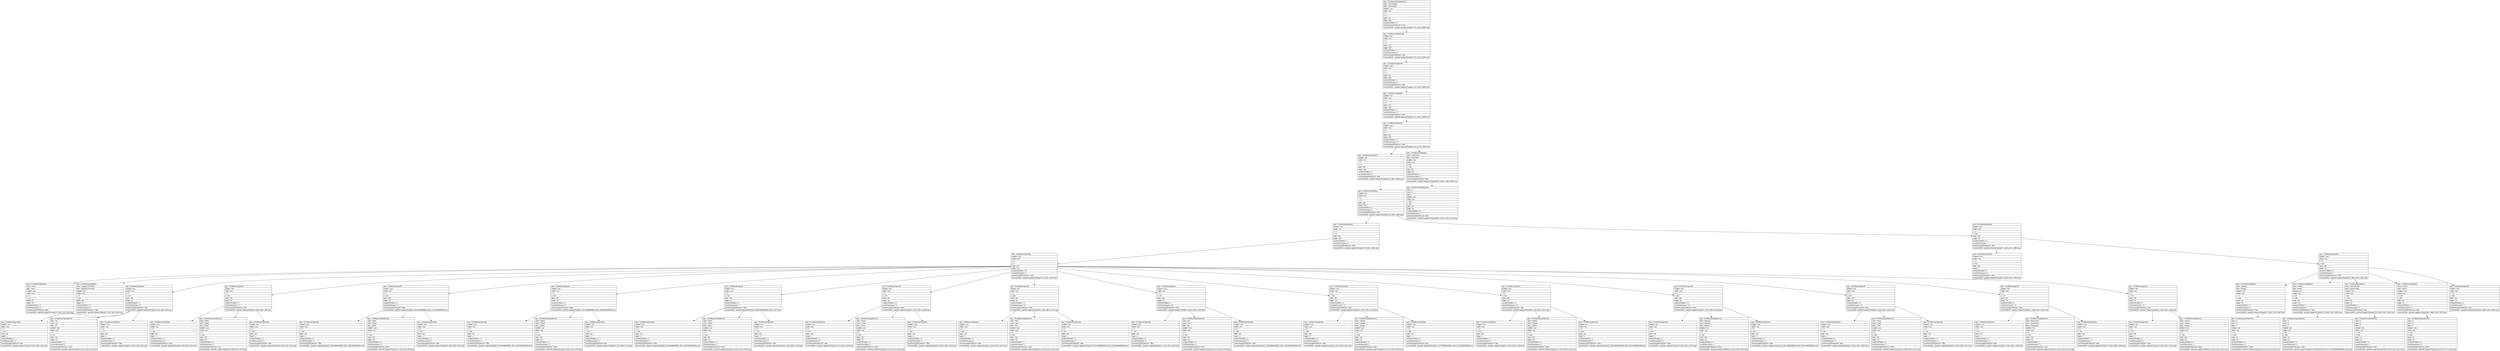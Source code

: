 digraph Layout {

	node [shape=record fontname=Arial];

	0	[label="{type = XCUIElementTypeApplication\l|name = The Guardian\l|label = The Guardian\l|enabled = true\l|visible = true\l|x = 0\l|y = 0\l|width = 414\l|height = 896\l|numberOfChildren = 2\l|eventGeneratedOnElement = false \l|screenshotPath = guardian-category/S1/pngs/0.0_0.0_1242.0_2688.0.png\l}"]
	1	[label="{type = XCUIElementTypeWindow\l|enabled = true\l|visible = true\l|x = 0\l|y = 0\l|width = 414\l|height = 896\l|numberOfChildren = 1\l|numInParentLayout = 0\l|eventGeneratedOnElement = false \l|screenshotPath = guardian-category/S1/pngs/0.0_0.0_1242.0_2688.0.png\l}"]
	2	[label="{type = XCUIElementTypeOther\l|enabled = true\l|visible = true\l|x = 0\l|y = 0\l|width = 414\l|height = 896\l|numberOfChildren = 1\l|numInParentLayout = 0\l|eventGeneratedOnElement = false \l|screenshotPath = guardian-category/S1/pngs/0.0_0.0_1242.0_2688.0.png\l}"]
	3	[label="{type = XCUIElementTypeOther\l|enabled = true\l|visible = true\l|x = 0\l|y = 0\l|width = 414\l|height = 896\l|numberOfChildren = 1\l|numInParentLayout = 0\l|eventGeneratedOnElement = false \l|screenshotPath = guardian-category/S1/pngs/0.0_0.0_1242.0_2688.0.png\l}"]
	4	[label="{type = XCUIElementTypeOther\l|enabled = true\l|visible = true\l|x = 0\l|y = 0\l|width = 414\l|height = 896\l|numberOfChildren = 2\l|numInParentLayout = 0\l|eventGeneratedOnElement = false \l|screenshotPath = guardian-category/S1/pngs/0.0_0.0_1242.0_2688.0.png\l}"]
	5	[label="{type = XCUIElementTypeOther\l|enabled = true\l|visible = true\l|x = 0\l|y = 0\l|width = 297\l|height = 896\l|numberOfChildren = 2\l|numInParentLayout = 0\l|eventGeneratedOnElement = false \l|screenshotPath = guardian-category/S1/pngs/0.0_0.0_891.0_2688.0.png\l}"]
	6	[label="{type = XCUIElementTypeButton\l|name = Close Menu\l|label = Close Menu\l|enabled = true\l|visible = true\l|x = 350\l|y = 798\l|width = 52\l|height = 52\l|numberOfChildren = 1\l|numInParentLayout = 1\l|eventGeneratedOnElement = false \l|screenshotPath = guardian-category/S1/pngs/1050.0_2394.0_1206.0_2550.0.png\l}"]
	7	[label="{type = XCUIElementTypeOther\l|enabled = true\l|visible = true\l|x = 0\l|y = 0\l|width = 297\l|height = 896\l|numberOfChildren = 2\l|numInParentLayout = 1\l|eventGeneratedOnElement = false \l|screenshotPath = guardian-category/S1/pngs/0.0_0.0_891.0_2688.0.png\l}"]
	8	[label="{type = XCUIElementTypeStaticText\l|value = \l|name = \l|label = \l|enabled = true\l|visible = true\l|x = 363\l|y = 805\l|width = 26\l|height = 33\l|numberOfChildren = 0\l|numInParentLayout = 0\l|eventGeneratedOnElement = false \l|screenshotPath = guardian-category/S1/pngs/1089.0_2415.0_1167.0_2514.0.png\l}"]
	9	[label="{type = XCUIElementTypeOther\l|enabled = true\l|visible = true\l|x = 0\l|y = 0\l|width = 297\l|height = 812\l|numberOfChildren = 1\l|numInParentLayout = 0\l|eventGeneratedOnElement = false \l|screenshotPath = guardian-category/S1/pngs/0.0_0.0_891.0_2436.0.png\l}"]
	10	[label="{type = XCUIElementTypeOther\l|enabled = true\l|visible = true\l|x = 0\l|y = 812\l|width = 297\l|height = 84\l|numberOfChildren = 2\l|numInParentLayout = 1\l|eventGeneratedOnElement = false \l|screenshotPath = guardian-category/S1/pngs/0.0_2436.0_891.0_2688.0.png\l}"]
	11	[label="{type = XCUIElementTypeTable\l|enabled = true\l|visible = true\l|x = 0\l|y = 0\l|width = 297\l|height = 812\l|numberOfChildren = 23\l|numInParentLayout = 0\l|eventGeneratedOnElement = false \l|screenshotPath = guardian-category/S1/pngs/0.0_0.0_891.0_2436.0.png\l}"]
	12	[label="{type = XCUIElementTypeOther\l|enabled = true\l|visible = true\l|x = 0\l|y = 812\l|width = 297\l|height = 1\l|numberOfChildren = 0\l|numInParentLayout = 0\l|eventGeneratedOnElement = false \l|screenshotPath = guardian-category/S1/pngs/0.0_2436.0_891.0_2439.0.png\l}"]
	13	[label="{type = XCUIElementTypeOther\l|enabled = true\l|visible = true\l|x = 8\l|y = 820\l|width = 281\l|height = 34\l|numberOfChildren = 5\l|numInParentLayout = 1\l|eventGeneratedOnElement = false \l|screenshotPath = guardian-category/S1/pngs/24.0_2460.0_867.0_2562.0.png\l}"]
	14	[label="{type = XCUIElementTypeButton\l|name = Home\l|label = Home\l|enabled = true\l|visible = true\l|x = 5\l|y = 51\l|width = 35\l|height = 34\l|numberOfChildren = 0\l|numInParentLayout = 1\l|eventGeneratedOnElement = false \l|screenshotPath = guardian-category/S1/pngs/15.0_153.0_120.0_255.0.png\l}"]
	15	[label="{type = XCUIElementTypeButton\l|name = Upgrade To Premium\l|label = Upgrade To Premium\l|enabled = true\l|visible = true\l|x = 0\l|y = 90\l|width = 297\l|height = 44\l|numberOfChildren = 1\l|numInParentLayout = 2\l|eventGeneratedOnElement = false \l|screenshotPath = guardian-category/S1/pngs/0.0_270.0_891.0_402.0.png\l}"]
	16	[label="{type = XCUIElementTypeCell\l|enabled = true\l|visible = true\l|x = 0\l|y = 134\l|width = 297\l|height = 49\l|numberOfChildren = 3\l|numInParentLayout = 3\l|eventGeneratedOnElement = false \l|screenshotPath = guardian-category/S1/pngs/0.0_402.0_891.0_549.0.png\l}"]
	17	[label="{type = XCUIElementTypeCell\l|enabled = true\l|visible = true\l|x = 0\l|y = 183\l|width = 297\l|height = 49\l|numberOfChildren = 3\l|numInParentLayout = 4\l|eventGeneratedOnElement = false \l|screenshotPath = guardian-category/S1/pngs/0.0_549.0_891.0_696.0.png\l}"]
	18	[label="{type = XCUIElementTypeCell\l|enabled = true\l|visible = true\l|x = 0\l|y = 232\l|width = 297\l|height = 49\l|numberOfChildren = 3\l|numInParentLayout = 5\l|eventGeneratedOnElement = false \l|screenshotPath = guardian-category/S1/pngs/0.0_696.0000000000001_891.0_843.0000000000001.png\l}"]
	19	[label="{type = XCUIElementTypeCell\l|enabled = true\l|visible = true\l|x = 0\l|y = 281\l|width = 297\l|height = 49\l|numberOfChildren = 3\l|numInParentLayout = 6\l|eventGeneratedOnElement = false \l|screenshotPath = guardian-category/S1/pngs/0.0_843.0000000000001_891.0_990.0000000000001.png\l}"]
	20	[label="{type = XCUIElementTypeCell\l|enabled = true\l|visible = true\l|x = 0\l|y = 330\l|width = 297\l|height = 49\l|numberOfChildren = 3\l|numInParentLayout = 7\l|eventGeneratedOnElement = false \l|screenshotPath = guardian-category/S1/pngs/0.0_990.0000000000001_891.0_1137.0.png\l}"]
	21	[label="{type = XCUIElementTypeCell\l|enabled = true\l|visible = true\l|x = 0\l|y = 379\l|width = 297\l|height = 49\l|numberOfChildren = 3\l|numInParentLayout = 8\l|eventGeneratedOnElement = false \l|screenshotPath = guardian-category/S1/pngs/0.0_1137.0_891.0_1284.0.png\l}"]
	22	[label="{type = XCUIElementTypeCell\l|enabled = true\l|visible = true\l|x = 0\l|y = 428\l|width = 297\l|height = 49\l|numberOfChildren = 3\l|numInParentLayout = 9\l|eventGeneratedOnElement = false \l|screenshotPath = guardian-category/S1/pngs/0.0_1284.0_891.0_1431.0.png\l}"]
	23	[label="{type = XCUIElementTypeCell\l|enabled = true\l|visible = true\l|x = 0\l|y = 477\l|width = 297\l|height = 49\l|numberOfChildren = 3\l|numInParentLayout = 10\l|eventGeneratedOnElement = false \l|screenshotPath = guardian-category/S1/pngs/0.0_1431.0_891.0_1578.0.png\l}"]
	24	[label="{type = XCUIElementTypeCell\l|enabled = true\l|visible = true\l|x = 0\l|y = 526\l|width = 297\l|height = 49\l|numberOfChildren = 3\l|numInParentLayout = 11\l|eventGeneratedOnElement = false \l|screenshotPath = guardian-category/S1/pngs/0.0_1578.0_891.0_1725.0.png\l}"]
	25	[label="{type = XCUIElementTypeCell\l|enabled = true\l|visible = true\l|x = 0\l|y = 575\l|width = 297\l|height = 49\l|numberOfChildren = 3\l|numInParentLayout = 12\l|eventGeneratedOnElement = false \l|screenshotPath = guardian-category/S1/pngs/0.0_1725.0_891.0_1872.0.png\l}"]
	26	[label="{type = XCUIElementTypeCell\l|enabled = true\l|visible = true\l|x = 0\l|y = 624\l|width = 297\l|height = 49\l|numberOfChildren = 3\l|numInParentLayout = 13\l|eventGeneratedOnElement = false \l|screenshotPath = guardian-category/S1/pngs/0.0_1872.0_891.0_2019.0.png\l}"]
	27	[label="{type = XCUIElementTypeCell\l|enabled = true\l|visible = true\l|x = 0\l|y = 673\l|width = 297\l|height = 49\l|numberOfChildren = 3\l|numInParentLayout = 14\l|eventGeneratedOnElement = false \l|screenshotPath = guardian-category/S1/pngs/0.0_2019.0_891.0_2166.0.png\l}"]
	28	[label="{type = XCUIElementTypeCell\l|enabled = true\l|visible = true\l|x = 0\l|y = 722\l|width = 297\l|height = 49\l|numberOfChildren = 3\l|numInParentLayout = 15\l|eventGeneratedOnElement = false \l|screenshotPath = guardian-category/S1/pngs/0.0_2166.0_891.0_2313.0.png\l}"]
	29	[label="{type = XCUIElementTypeCell\l|enabled = true\l|visible = true\l|x = 0\l|y = 771\l|width = 297\l|height = 49\l|numberOfChildren = 3\l|numInParentLayout = 16\l|eventGeneratedOnElement = false \l|screenshotPath = guardian-category/S1/pngs/0.0_2313.0_891.0_2460.0.png\l}"]
	30	[label="{type = XCUIElementTypeButton\l|name = Settings\l|label = Settings\l|enabled = true\l|visible = true\l|x = 8\l|y = 820\l|width = 34\l|height = 34\l|numberOfChildren = 1\l|numInParentLayout = 0\l|eventGeneratedOnElement = false \l|screenshotPath = guardian-category/S1/pngs/24.0_2460.0_126.0_2562.0.png\l}"]
	31	[label="{type = XCUIElementTypeButton\l|name = Profile\l|label = Profile\l|enabled = true\l|visible = true\l|x = 49\l|y = 820\l|width = 35\l|height = 34\l|numberOfChildren = 1\l|numInParentLayout = 1\l|eventGeneratedOnElement = false \l|screenshotPath = guardian-category/S1/pngs/147.0_2460.0_252.0_2562.0.png\l}"]
	32	[label="{type = XCUIElementTypeButton\l|name = Saved for later\l|label = Saved for later\l|enabled = true\l|visible = true\l|x = 91\l|y = 820\l|width = 35\l|height = 34\l|numberOfChildren = 1\l|numInParentLayout = 2\l|eventGeneratedOnElement = false \l|screenshotPath = guardian-category/S1/pngs/273.0_2460.0_378.0_2562.0.png\l}"]
	33	[label="{type = XCUIElementTypeButton\l|name = Search\l|label = Search\l|enabled = true\l|visible = true\l|x = 133\l|y = 820\l|width = 35\l|height = 34\l|numberOfChildren = 1\l|numInParentLayout = 3\l|eventGeneratedOnElement = false \l|screenshotPath = guardian-category/S1/pngs/399.0_2460.0_504.0_2562.0.png\l}"]
	34	[label="{type = XCUIElementTypeOther\l|enabled = true\l|visible = true\l|x = 175\l|y = 820\l|width = 114\l|height = 34\l|numberOfChildren = 0\l|numInParentLayout = 4\l|eventGeneratedOnElement = false \l|screenshotPath = guardian-category/S1/pngs/525.0_2460.0_867.0_2562.0.png\l}"]
	35	[label="{type = XCUIElementTypeOther\l|enabled = true\l|visible = true\l|x = 0\l|y = 134\l|width = 297\l|height = 1\l|numberOfChildren = 0\l|numInParentLayout = 0\l|eventGeneratedOnElement = false \l|screenshotPath = guardian-category/S1/pngs/0.0_402.0_891.0_405.0.png\l}"]
	36	[label="{type = XCUIElementTypeStaticText\l|value = US\l|name = US\l|label = US\l|enabled = true\l|visible = true\l|x = 5\l|y = 147\l|width = 292\l|height = 23\l|numberOfChildren = 0\l|numInParentLayout = 1\l|eventGeneratedOnElement = false \l|screenshotPath = guardian-category/S1/pngs/15.0_441.0_891.0_510.0.png\l}"]
	37	[label="{type = XCUIElementTypeOther\l|enabled = true\l|visible = true\l|x = 8\l|y = 177\l|width = 312\l|height = 1\l|numberOfChildren = 0\l|numInParentLayout = 2\l|eventGeneratedOnElement = false \l|screenshotPath = guardian-category/S1/pngs/24.0_531.0_960.0_534.0.png\l}"]
	38	[label="{type = XCUIElementTypeOther\l|enabled = true\l|visible = true\l|x = 0\l|y = 183\l|width = 297\l|height = 1\l|numberOfChildren = 0\l|numInParentLayout = 0\l|eventGeneratedOnElement = false \l|screenshotPath = guardian-category/S1/pngs/0.0_549.0_891.0_552.0.png\l}"]
	39	[label="{type = XCUIElementTypeStaticText\l|value = Politics\l|name = Politics\l|label = Politics\l|enabled = true\l|visible = true\l|x = 5\l|y = 196\l|width = 292\l|height = 23\l|numberOfChildren = 0\l|numInParentLayout = 1\l|eventGeneratedOnElement = true \l|screenshotPath = guardian-category/S1/pngs/15.0_588.0_891.0_657.0.png\l}"]
	40	[label="{type = XCUIElementTypeOther\l|enabled = true\l|visible = true\l|x = 8\l|y = 226\l|width = 312\l|height = 1\l|numberOfChildren = 0\l|numInParentLayout = 2\l|eventGeneratedOnElement = false \l|screenshotPath = guardian-category/S1/pngs/24.0_678.0_960.0_681.0.png\l}"]
	41	[label="{type = XCUIElementTypeOther\l|enabled = true\l|visible = true\l|x = 0\l|y = 232\l|width = 297\l|height = 1\l|numberOfChildren = 0\l|numInParentLayout = 0\l|eventGeneratedOnElement = false \l|screenshotPath = guardian-category/S1/pngs/0.0_696.0000000000001_891.0_699.0000000000001.png\l}"]
	42	[label="{type = XCUIElementTypeStaticText\l|value = World\l|name = World\l|label = World\l|enabled = true\l|visible = true\l|x = 5\l|y = 245\l|width = 292\l|height = 23\l|numberOfChildren = 0\l|numInParentLayout = 1\l|eventGeneratedOnElement = false \l|screenshotPath = guardian-category/S1/pngs/15.0_735.0_891.0_804.0.png\l}"]
	43	[label="{type = XCUIElementTypeOther\l|enabled = true\l|visible = true\l|x = 8\l|y = 275\l|width = 312\l|height = 1\l|numberOfChildren = 0\l|numInParentLayout = 2\l|eventGeneratedOnElement = false \l|screenshotPath = guardian-category/S1/pngs/24.0_825.0_960.0_828.0.png\l}"]
	44	[label="{type = XCUIElementTypeOther\l|enabled = true\l|visible = true\l|x = 0\l|y = 281\l|width = 297\l|height = 1\l|numberOfChildren = 0\l|numInParentLayout = 0\l|eventGeneratedOnElement = false \l|screenshotPath = guardian-category/S1/pngs/0.0_843.0000000000001_891.0_846.0000000000001.png\l}"]
	45	[label="{type = XCUIElementTypeStaticText\l|value = Opinion\l|name = Opinion\l|label = Opinion\l|enabled = true\l|visible = true\l|x = 5\l|y = 294\l|width = 292\l|height = 24\l|numberOfChildren = 0\l|numInParentLayout = 1\l|eventGeneratedOnElement = false \l|screenshotPath = guardian-category/S1/pngs/15.0_882.0_891.0_954.0.png\l}"]
	46	[label="{type = XCUIElementTypeOther\l|enabled = true\l|visible = true\l|x = 8\l|y = 324\l|width = 312\l|height = 1\l|numberOfChildren = 0\l|numInParentLayout = 2\l|eventGeneratedOnElement = false \l|screenshotPath = guardian-category/S1/pngs/24.0_972.0_960.0_975.0.png\l}"]
	47	[label="{type = XCUIElementTypeOther\l|enabled = true\l|visible = true\l|x = 0\l|y = 330\l|width = 297\l|height = 1\l|numberOfChildren = 0\l|numInParentLayout = 0\l|eventGeneratedOnElement = false \l|screenshotPath = guardian-category/S1/pngs/0.0_990.0000000000001_891.0_993.0000000000001.png\l}"]
	48	[label="{type = XCUIElementTypeStaticText\l|value = Sports\l|name = Sports\l|label = Sports\l|enabled = true\l|visible = true\l|x = 5\l|y = 343\l|width = 292\l|height = 23\l|numberOfChildren = 0\l|numInParentLayout = 1\l|eventGeneratedOnElement = false \l|screenshotPath = guardian-category/S1/pngs/15.0_1029.0_891.0_1098.0.png\l}"]
	49	[label="{type = XCUIElementTypeOther\l|enabled = true\l|visible = true\l|x = 8\l|y = 373\l|width = 312\l|height = 1\l|numberOfChildren = 0\l|numInParentLayout = 2\l|eventGeneratedOnElement = false \l|screenshotPath = guardian-category/S1/pngs/24.0_1119.0_960.0_1122.0.png\l}"]
	50	[label="{type = XCUIElementTypeOther\l|enabled = true\l|visible = true\l|x = 0\l|y = 379\l|width = 297\l|height = 1\l|numberOfChildren = 0\l|numInParentLayout = 0\l|eventGeneratedOnElement = false \l|screenshotPath = guardian-category/S1/pngs/0.0_1137.0_891.0_1140.0.png\l}"]
	51	[label="{type = XCUIElementTypeStaticText\l|value = Soccer\l|name = Soccer\l|label = Soccer\l|enabled = true\l|visible = true\l|x = 5\l|y = 392\l|width = 292\l|height = 23\l|numberOfChildren = 0\l|numInParentLayout = 1\l|eventGeneratedOnElement = false \l|screenshotPath = guardian-category/S1/pngs/15.0_1176.0_891.0_1245.0.png\l}"]
	52	[label="{type = XCUIElementTypeOther\l|enabled = true\l|visible = true\l|x = 8\l|y = 422\l|width = 312\l|height = 1\l|numberOfChildren = 0\l|numInParentLayout = 2\l|eventGeneratedOnElement = false \l|screenshotPath = guardian-category/S1/pngs/24.0_1266.0_960.0_1269.0.png\l}"]
	53	[label="{type = XCUIElementTypeOther\l|enabled = true\l|visible = true\l|x = 0\l|y = 428\l|width = 297\l|height = 1\l|numberOfChildren = 0\l|numInParentLayout = 0\l|eventGeneratedOnElement = false \l|screenshotPath = guardian-category/S1/pngs/0.0_1284.0_891.0_1287.0.png\l}"]
	54	[label="{type = XCUIElementTypeStaticText\l|value = Tech\l|name = Tech\l|label = Tech\l|enabled = true\l|visible = true\l|x = 5\l|y = 441\l|width = 292\l|height = 23\l|numberOfChildren = 0\l|numInParentLayout = 1\l|eventGeneratedOnElement = false \l|screenshotPath = guardian-category/S1/pngs/15.0_1323.0_891.0_1392.0.png\l}"]
	55	[label="{type = XCUIElementTypeOther\l|enabled = true\l|visible = true\l|x = 8\l|y = 471\l|width = 312\l|height = 1\l|numberOfChildren = 0\l|numInParentLayout = 2\l|eventGeneratedOnElement = false \l|screenshotPath = guardian-category/S1/pngs/24.0_1413.0000000000002_960.0_1416.0000000000002.png\l}"]
	56	[label="{type = XCUIElementTypeOther\l|enabled = true\l|visible = true\l|x = 0\l|y = 477\l|width = 297\l|height = 1\l|numberOfChildren = 0\l|numInParentLayout = 0\l|eventGeneratedOnElement = false \l|screenshotPath = guardian-category/S1/pngs/0.0_1431.0_891.0_1434.0.png\l}"]
	57	[label="{type = XCUIElementTypeStaticText\l|value = Arts\l|name = Arts\l|label = Arts\l|enabled = true\l|visible = true\l|x = 5\l|y = 490\l|width = 292\l|height = 23\l|numberOfChildren = 0\l|numInParentLayout = 1\l|eventGeneratedOnElement = false \l|screenshotPath = guardian-category/S1/pngs/15.0_1470.0_891.0_1539.0.png\l}"]
	58	[label="{type = XCUIElementTypeOther\l|enabled = true\l|visible = true\l|x = 8\l|y = 520\l|width = 312\l|height = 1\l|numberOfChildren = 0\l|numInParentLayout = 2\l|eventGeneratedOnElement = false \l|screenshotPath = guardian-category/S1/pngs/24.0_1560.0000000000002_960.0_1563.0000000000002.png\l}"]
	59	[label="{type = XCUIElementTypeOther\l|enabled = true\l|visible = true\l|x = 0\l|y = 526\l|width = 297\l|height = 1\l|numberOfChildren = 0\l|numInParentLayout = 0\l|eventGeneratedOnElement = false \l|screenshotPath = guardian-category/S1/pngs/0.0_1578.0_891.0_1581.0.png\l}"]
	60	[label="{type = XCUIElementTypeStaticText\l|value = Lifestyle\l|name = Lifestyle\l|label = Lifestyle\l|enabled = true\l|visible = true\l|x = 5\l|y = 539\l|width = 292\l|height = 23\l|numberOfChildren = 0\l|numInParentLayout = 1\l|eventGeneratedOnElement = false \l|screenshotPath = guardian-category/S1/pngs/15.0_1617.0_891.0_1686.0.png\l}"]
	61	[label="{type = XCUIElementTypeOther\l|enabled = true\l|visible = true\l|x = 8\l|y = 569\l|width = 312\l|height = 1\l|numberOfChildren = 0\l|numInParentLayout = 2\l|eventGeneratedOnElement = false \l|screenshotPath = guardian-category/S1/pngs/24.0_1707.0000000000002_960.0_1710.0000000000002.png\l}"]
	62	[label="{type = XCUIElementTypeOther\l|enabled = true\l|visible = true\l|x = 0\l|y = 575\l|width = 297\l|height = 1\l|numberOfChildren = 0\l|numInParentLayout = 0\l|eventGeneratedOnElement = false \l|screenshotPath = guardian-category/S1/pngs/0.0_1725.0_891.0_1728.0.png\l}"]
	63	[label="{type = XCUIElementTypeStaticText\l|value = Fashion\l|name = Fashion\l|label = Fashion\l|enabled = true\l|visible = true\l|x = 5\l|y = 588\l|width = 292\l|height = 23\l|numberOfChildren = 0\l|numInParentLayout = 1\l|eventGeneratedOnElement = false \l|screenshotPath = guardian-category/S1/pngs/15.0_1764.0_891.0_1833.0.png\l}"]
	64	[label="{type = XCUIElementTypeOther\l|enabled = true\l|visible = true\l|x = 8\l|y = 618\l|width = 312\l|height = 1\l|numberOfChildren = 0\l|numInParentLayout = 2\l|eventGeneratedOnElement = false \l|screenshotPath = guardian-category/S1/pngs/24.0_1854.0000000000002_960.0_1857.0000000000002.png\l}"]
	65	[label="{type = XCUIElementTypeOther\l|enabled = true\l|visible = true\l|x = 0\l|y = 624\l|width = 297\l|height = 1\l|numberOfChildren = 0\l|numInParentLayout = 0\l|eventGeneratedOnElement = false \l|screenshotPath = guardian-category/S1/pngs/0.0_1872.0_891.0_1875.0.png\l}"]
	66	[label="{type = XCUIElementTypeStaticText\l|value = Business\l|name = Business\l|label = Business\l|enabled = true\l|visible = true\l|x = 5\l|y = 637\l|width = 292\l|height = 23\l|numberOfChildren = 0\l|numInParentLayout = 1\l|eventGeneratedOnElement = false \l|screenshotPath = guardian-category/S1/pngs/15.0_1911.0_891.0_1980.0.png\l}"]
	67	[label="{type = XCUIElementTypeOther\l|enabled = true\l|visible = true\l|x = 8\l|y = 667\l|width = 312\l|height = 1\l|numberOfChildren = 0\l|numInParentLayout = 2\l|eventGeneratedOnElement = false \l|screenshotPath = guardian-category/S1/pngs/24.0_2001.0000000000002_960.0_2004.0000000000002.png\l}"]
	68	[label="{type = XCUIElementTypeOther\l|enabled = true\l|visible = true\l|x = 0\l|y = 673\l|width = 297\l|height = 1\l|numberOfChildren = 0\l|numInParentLayout = 0\l|eventGeneratedOnElement = false \l|screenshotPath = guardian-category/S1/pngs/0.0_2019.0_891.0_2022.0.png\l}"]
	69	[label="{type = XCUIElementTypeStaticText\l|value = Travel\l|name = Travel\l|label = Travel\l|enabled = true\l|visible = true\l|x = 5\l|y = 686\l|width = 292\l|height = 23\l|numberOfChildren = 0\l|numInParentLayout = 1\l|eventGeneratedOnElement = false \l|screenshotPath = guardian-category/S1/pngs/15.0_2058.0_891.0_2127.0.png\l}"]
	70	[label="{type = XCUIElementTypeOther\l|enabled = true\l|visible = true\l|x = 8\l|y = 716\l|width = 312\l|height = 1\l|numberOfChildren = 0\l|numInParentLayout = 2\l|eventGeneratedOnElement = false \l|screenshotPath = guardian-category/S1/pngs/24.0_2148.0_960.0_2151.0.png\l}"]
	71	[label="{type = XCUIElementTypeOther\l|enabled = true\l|visible = true\l|x = 0\l|y = 722\l|width = 297\l|height = 1\l|numberOfChildren = 0\l|numInParentLayout = 0\l|eventGeneratedOnElement = false \l|screenshotPath = guardian-category/S1/pngs/0.0_2166.0_891.0_2169.0.png\l}"]
	72	[label="{type = XCUIElementTypeStaticText\l|value = Environment\l|name = Environment\l|label = Environment\l|enabled = true\l|visible = true\l|x = 5\l|y = 735\l|width = 292\l|height = 23\l|numberOfChildren = 0\l|numInParentLayout = 1\l|eventGeneratedOnElement = false \l|screenshotPath = guardian-category/S1/pngs/15.0_2205.0_891.0_2274.0.png\l}"]
	73	[label="{type = XCUIElementTypeOther\l|enabled = true\l|visible = true\l|x = 8\l|y = 765\l|width = 312\l|height = 1\l|numberOfChildren = 0\l|numInParentLayout = 2\l|eventGeneratedOnElement = false \l|screenshotPath = guardian-category/S1/pngs/24.0_2295.0_960.0_2298.0.png\l}"]
	74	[label="{type = XCUIElementTypeOther\l|enabled = true\l|visible = true\l|x = 0\l|y = 771\l|width = 297\l|height = 1\l|numberOfChildren = 0\l|numInParentLayout = 0\l|eventGeneratedOnElement = false \l|screenshotPath = guardian-category/S1/pngs/0.0_2313.0_891.0_2316.0.png\l}"]
	75	[label="{type = XCUIElementTypeStaticText\l|value = Science\l|name = Science\l|label = Science\l|enabled = true\l|visible = true\l|x = 5\l|y = 784\l|width = 292\l|height = 23\l|numberOfChildren = 0\l|numInParentLayout = 1\l|eventGeneratedOnElement = false \l|screenshotPath = guardian-category/S1/pngs/15.0_2352.0_891.0_2421.0.png\l}"]
	76	[label="{type = XCUIElementTypeStaticText\l|value = \l|name = \l|label = \l|enabled = true\l|visible = true\l|x = 16\l|y = 826\l|width = 18\l|height = 22\l|numberOfChildren = 0\l|numInParentLayout = 0\l|eventGeneratedOnElement = false \l|screenshotPath = guardian-category/S1/pngs/48.0_2478.0_102.0_2544.0.png\l}"]
	77	[label="{type = XCUIElementTypeStaticText\l|value = \l|name = \l|label = \l|enabled = true\l|visible = true\l|x = 58\l|y = 826\l|width = 18\l|height = 22\l|numberOfChildren = 0\l|numInParentLayout = 0\l|eventGeneratedOnElement = false \l|screenshotPath = guardian-category/S1/pngs/174.00000000000003_2478.0_228.00000000000003_2544.0.png\l}"]
	78	[label="{type = XCUIElementTypeStaticText\l|value = \l|name = \l|label = \l|enabled = true\l|visible = true\l|x = 100\l|y = 826\l|width = 17\l|height = 22\l|numberOfChildren = 0\l|numInParentLayout = 0\l|eventGeneratedOnElement = false \l|screenshotPath = guardian-category/S1/pngs/300.0_2478.0_351.0_2544.0.png\l}"]
	79	[label="{type = XCUIElementTypeStaticText\l|value = \l|name = \l|label = \l|enabled = true\l|visible = true\l|x = 141\l|y = 826\l|width = 18\l|height = 22\l|numberOfChildren = 0\l|numInParentLayout = 0\l|eventGeneratedOnElement = false \l|screenshotPath = guardian-category/S1/pngs/423.0_2478.0_477.0_2544.0.png\l}"]


	0 -> 1
	1 -> 2
	2 -> 3
	3 -> 4
	4 -> 5
	4 -> 6
	5 -> 7
	6 -> 8
	7 -> 9
	7 -> 10
	9 -> 11
	10 -> 12
	10 -> 13
	11 -> 14
	11 -> 15
	11 -> 16
	11 -> 17
	11 -> 18
	11 -> 19
	11 -> 20
	11 -> 21
	11 -> 22
	11 -> 23
	11 -> 24
	11 -> 25
	11 -> 26
	11 -> 27
	11 -> 28
	11 -> 29
	13 -> 30
	13 -> 31
	13 -> 32
	13 -> 33
	13 -> 34
	16 -> 35
	16 -> 36
	16 -> 37
	17 -> 38
	17 -> 39
	17 -> 40
	18 -> 41
	18 -> 42
	18 -> 43
	19 -> 44
	19 -> 45
	19 -> 46
	20 -> 47
	20 -> 48
	20 -> 49
	21 -> 50
	21 -> 51
	21 -> 52
	22 -> 53
	22 -> 54
	22 -> 55
	23 -> 56
	23 -> 57
	23 -> 58
	24 -> 59
	24 -> 60
	24 -> 61
	25 -> 62
	25 -> 63
	25 -> 64
	26 -> 65
	26 -> 66
	26 -> 67
	27 -> 68
	27 -> 69
	27 -> 70
	28 -> 71
	28 -> 72
	28 -> 73
	29 -> 74
	29 -> 75
	30 -> 76
	31 -> 77
	32 -> 78
	33 -> 79


}